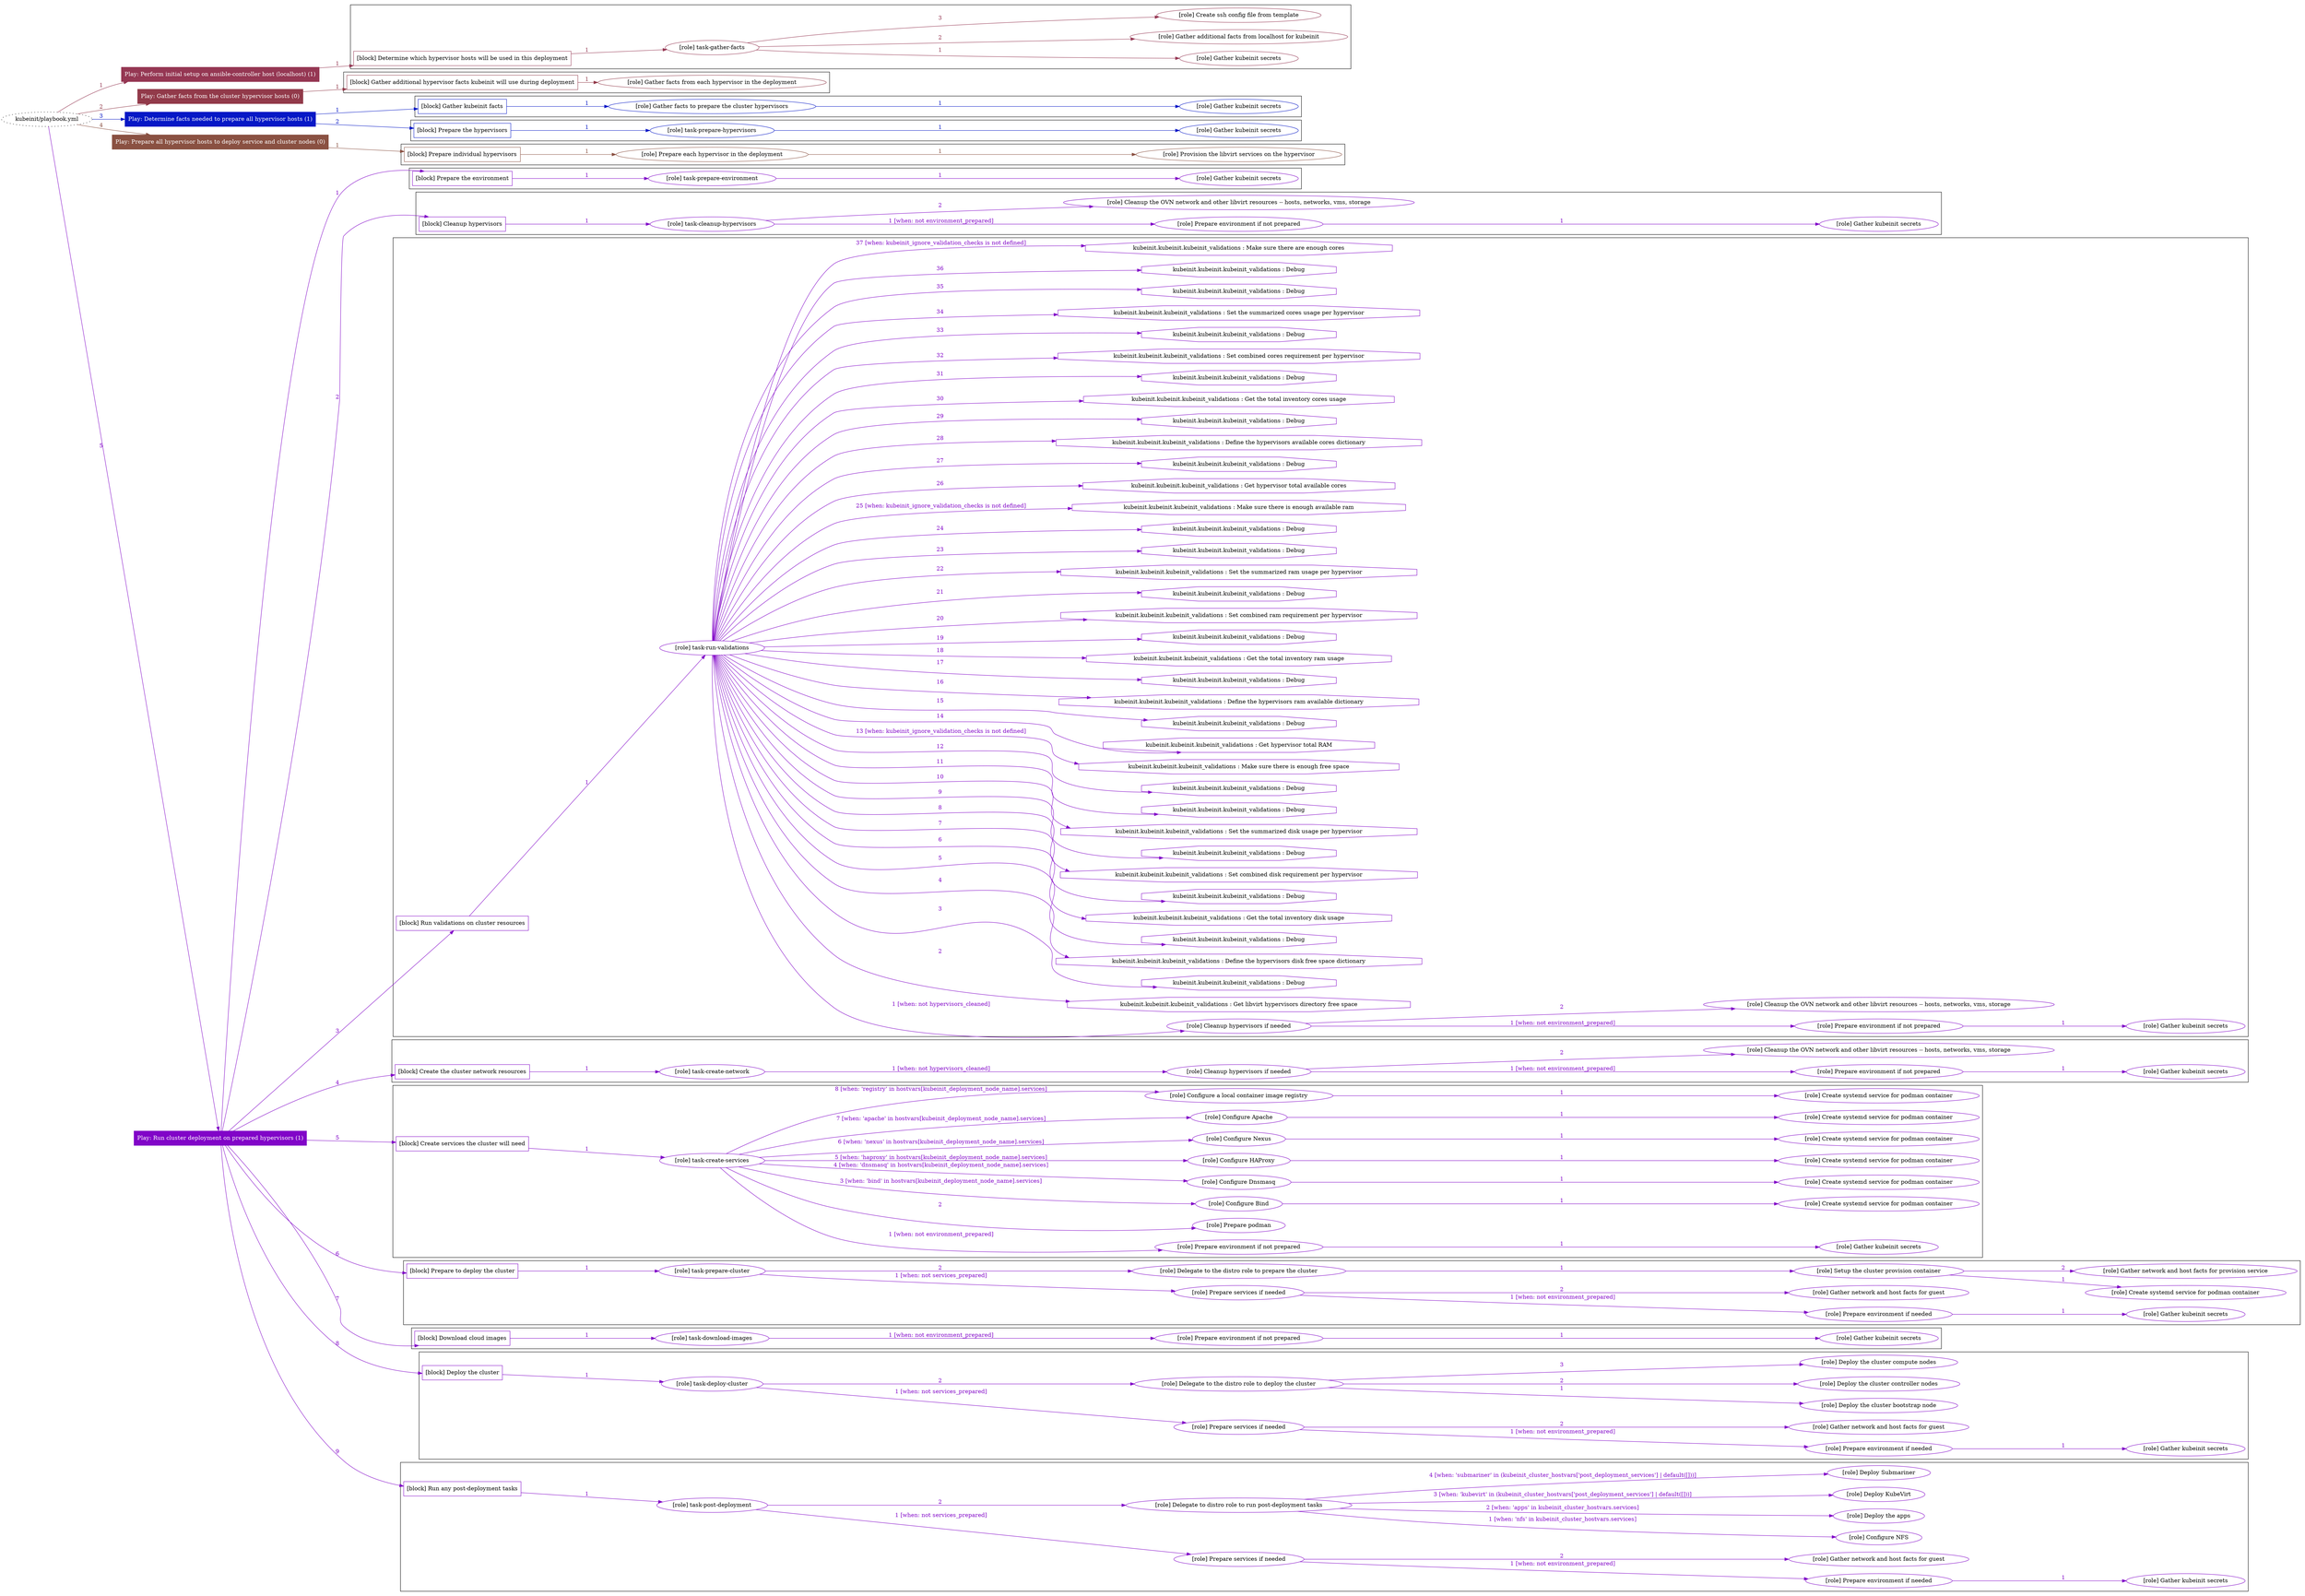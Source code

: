 digraph {
	graph [concentrate=true ordering=in rankdir=LR ratio=fill]
	edge [esep=5 sep=10]
	"kubeinit/playbook.yml" [URL="/home/runner/work/kubeinit/kubeinit/kubeinit/playbook.yml" id=playbook_978a8f95 style=dotted]
	"kubeinit/playbook.yml" -> play_972c12c9 [label="1 " color="#953753" fontcolor="#953753" id=edge_d772ea0d labeltooltip="1 " tooltip="1 "]
	subgraph "Play: Perform initial setup on ansible-controller host (localhost) (1)" {
		play_972c12c9 [label="Play: Perform initial setup on ansible-controller host (localhost) (1)" URL="/home/runner/work/kubeinit/kubeinit/kubeinit/playbook.yml" color="#953753" fontcolor="#ffffff" id=play_972c12c9 shape=box style=filled tooltip=localhost]
		play_972c12c9 -> block_c7824f1f [label=1 color="#953753" fontcolor="#953753" id=edge_fdecc9c7 labeltooltip=1 tooltip=1]
		subgraph cluster_block_c7824f1f {
			block_c7824f1f [label="[block] Determine which hypervisor hosts will be used in this deployment" URL="/home/runner/work/kubeinit/kubeinit/kubeinit/playbook.yml" color="#953753" id=block_c7824f1f labeltooltip="Determine which hypervisor hosts will be used in this deployment" shape=box tooltip="Determine which hypervisor hosts will be used in this deployment"]
			block_c7824f1f -> role_1e4d3c15 [label="1 " color="#953753" fontcolor="#953753" id=edge_03b3c650 labeltooltip="1 " tooltip="1 "]
			subgraph "task-gather-facts" {
				role_1e4d3c15 [label="[role] task-gather-facts" URL="/home/runner/work/kubeinit/kubeinit/kubeinit/playbook.yml" color="#953753" id=role_1e4d3c15 tooltip="task-gather-facts"]
				role_1e4d3c15 -> role_c7a8157c [label="1 " color="#953753" fontcolor="#953753" id=edge_e1cf238a labeltooltip="1 " tooltip="1 "]
				subgraph "Gather kubeinit secrets" {
					role_c7a8157c [label="[role] Gather kubeinit secrets" URL="/home/runner/.ansible/collections/ansible_collections/kubeinit/kubeinit/roles/kubeinit_prepare/tasks/build_hypervisors_group.yml" color="#953753" id=role_c7a8157c tooltip="Gather kubeinit secrets"]
				}
				role_1e4d3c15 -> role_2592ac97 [label="2 " color="#953753" fontcolor="#953753" id=edge_59abb041 labeltooltip="2 " tooltip="2 "]
				subgraph "Gather additional facts from localhost for kubeinit" {
					role_2592ac97 [label="[role] Gather additional facts from localhost for kubeinit" URL="/home/runner/.ansible/collections/ansible_collections/kubeinit/kubeinit/roles/kubeinit_prepare/tasks/build_hypervisors_group.yml" color="#953753" id=role_2592ac97 tooltip="Gather additional facts from localhost for kubeinit"]
				}
				role_1e4d3c15 -> role_6b326f7b [label="3 " color="#953753" fontcolor="#953753" id=edge_b093695a labeltooltip="3 " tooltip="3 "]
				subgraph "Create ssh config file from template" {
					role_6b326f7b [label="[role] Create ssh config file from template" URL="/home/runner/.ansible/collections/ansible_collections/kubeinit/kubeinit/roles/kubeinit_prepare/tasks/build_hypervisors_group.yml" color="#953753" id=role_6b326f7b tooltip="Create ssh config file from template"]
				}
			}
		}
	}
	"kubeinit/playbook.yml" -> play_177741e5 [label="2 " color="#923a4a" fontcolor="#923a4a" id=edge_c11ef142 labeltooltip="2 " tooltip="2 "]
	subgraph "Play: Gather facts from the cluster hypervisor hosts (0)" {
		play_177741e5 [label="Play: Gather facts from the cluster hypervisor hosts (0)" URL="/home/runner/work/kubeinit/kubeinit/kubeinit/playbook.yml" color="#923a4a" fontcolor="#ffffff" id=play_177741e5 shape=box style=filled tooltip="Play: Gather facts from the cluster hypervisor hosts (0)"]
		play_177741e5 -> block_61c3cb2e [label=1 color="#923a4a" fontcolor="#923a4a" id=edge_805f8168 labeltooltip=1 tooltip=1]
		subgraph cluster_block_61c3cb2e {
			block_61c3cb2e [label="[block] Gather additional hypervisor facts kubeinit will use during deployment" URL="/home/runner/work/kubeinit/kubeinit/kubeinit/playbook.yml" color="#923a4a" id=block_61c3cb2e labeltooltip="Gather additional hypervisor facts kubeinit will use during deployment" shape=box tooltip="Gather additional hypervisor facts kubeinit will use during deployment"]
			block_61c3cb2e -> role_29bf08a2 [label="1 " color="#923a4a" fontcolor="#923a4a" id=edge_e9b3a989 labeltooltip="1 " tooltip="1 "]
			subgraph "Gather facts from each hypervisor in the deployment" {
				role_29bf08a2 [label="[role] Gather facts from each hypervisor in the deployment" URL="/home/runner/work/kubeinit/kubeinit/kubeinit/playbook.yml" color="#923a4a" id=role_29bf08a2 tooltip="Gather facts from each hypervisor in the deployment"]
			}
		}
	}
	"kubeinit/playbook.yml" -> play_15524cfe [label="3 " color="#0618c6" fontcolor="#0618c6" id=edge_d24a418d labeltooltip="3 " tooltip="3 "]
	subgraph "Play: Determine facts needed to prepare all hypervisor hosts (1)" {
		play_15524cfe [label="Play: Determine facts needed to prepare all hypervisor hosts (1)" URL="/home/runner/work/kubeinit/kubeinit/kubeinit/playbook.yml" color="#0618c6" fontcolor="#ffffff" id=play_15524cfe shape=box style=filled tooltip=localhost]
		play_15524cfe -> block_e971d1ff [label=1 color="#0618c6" fontcolor="#0618c6" id=edge_f7ce2a5b labeltooltip=1 tooltip=1]
		subgraph cluster_block_e971d1ff {
			block_e971d1ff [label="[block] Gather kubeinit facts" URL="/home/runner/work/kubeinit/kubeinit/kubeinit/playbook.yml" color="#0618c6" id=block_e971d1ff labeltooltip="Gather kubeinit facts" shape=box tooltip="Gather kubeinit facts"]
			block_e971d1ff -> role_92589956 [label="1 " color="#0618c6" fontcolor="#0618c6" id=edge_014f4eb4 labeltooltip="1 " tooltip="1 "]
			subgraph "Gather facts to prepare the cluster hypervisors" {
				role_92589956 [label="[role] Gather facts to prepare the cluster hypervisors" URL="/home/runner/work/kubeinit/kubeinit/kubeinit/playbook.yml" color="#0618c6" id=role_92589956 tooltip="Gather facts to prepare the cluster hypervisors"]
				role_92589956 -> role_257d31e9 [label="1 " color="#0618c6" fontcolor="#0618c6" id=edge_9263af9d labeltooltip="1 " tooltip="1 "]
				subgraph "Gather kubeinit secrets" {
					role_257d31e9 [label="[role] Gather kubeinit secrets" URL="/home/runner/.ansible/collections/ansible_collections/kubeinit/kubeinit/roles/kubeinit_prepare/tasks/gather_kubeinit_facts.yml" color="#0618c6" id=role_257d31e9 tooltip="Gather kubeinit secrets"]
				}
			}
		}
		play_15524cfe -> block_1dbc9029 [label=2 color="#0618c6" fontcolor="#0618c6" id=edge_c2e0d525 labeltooltip=2 tooltip=2]
		subgraph cluster_block_1dbc9029 {
			block_1dbc9029 [label="[block] Prepare the hypervisors" URL="/home/runner/work/kubeinit/kubeinit/kubeinit/playbook.yml" color="#0618c6" id=block_1dbc9029 labeltooltip="Prepare the hypervisors" shape=box tooltip="Prepare the hypervisors"]
			block_1dbc9029 -> role_4735ae1c [label="1 " color="#0618c6" fontcolor="#0618c6" id=edge_58e4d1cf labeltooltip="1 " tooltip="1 "]
			subgraph "task-prepare-hypervisors" {
				role_4735ae1c [label="[role] task-prepare-hypervisors" URL="/home/runner/work/kubeinit/kubeinit/kubeinit/playbook.yml" color="#0618c6" id=role_4735ae1c tooltip="task-prepare-hypervisors"]
				role_4735ae1c -> role_784c8d63 [label="1 " color="#0618c6" fontcolor="#0618c6" id=edge_42aa401f labeltooltip="1 " tooltip="1 "]
				subgraph "Gather kubeinit secrets" {
					role_784c8d63 [label="[role] Gather kubeinit secrets" URL="/home/runner/.ansible/collections/ansible_collections/kubeinit/kubeinit/roles/kubeinit_prepare/tasks/gather_kubeinit_facts.yml" color="#0618c6" id=role_784c8d63 tooltip="Gather kubeinit secrets"]
				}
			}
		}
	}
	"kubeinit/playbook.yml" -> play_c0951a6c [label="4 " color="#8a5142" fontcolor="#8a5142" id=edge_def0baa0 labeltooltip="4 " tooltip="4 "]
	subgraph "Play: Prepare all hypervisor hosts to deploy service and cluster nodes (0)" {
		play_c0951a6c [label="Play: Prepare all hypervisor hosts to deploy service and cluster nodes (0)" URL="/home/runner/work/kubeinit/kubeinit/kubeinit/playbook.yml" color="#8a5142" fontcolor="#ffffff" id=play_c0951a6c shape=box style=filled tooltip="Play: Prepare all hypervisor hosts to deploy service and cluster nodes (0)"]
		play_c0951a6c -> block_fc7de01f [label=1 color="#8a5142" fontcolor="#8a5142" id=edge_c908f070 labeltooltip=1 tooltip=1]
		subgraph cluster_block_fc7de01f {
			block_fc7de01f [label="[block] Prepare individual hypervisors" URL="/home/runner/work/kubeinit/kubeinit/kubeinit/playbook.yml" color="#8a5142" id=block_fc7de01f labeltooltip="Prepare individual hypervisors" shape=box tooltip="Prepare individual hypervisors"]
			block_fc7de01f -> role_d50678cb [label="1 " color="#8a5142" fontcolor="#8a5142" id=edge_dacdd4a5 labeltooltip="1 " tooltip="1 "]
			subgraph "Prepare each hypervisor in the deployment" {
				role_d50678cb [label="[role] Prepare each hypervisor in the deployment" URL="/home/runner/work/kubeinit/kubeinit/kubeinit/playbook.yml" color="#8a5142" id=role_d50678cb tooltip="Prepare each hypervisor in the deployment"]
				role_d50678cb -> role_6ba95217 [label="1 " color="#8a5142" fontcolor="#8a5142" id=edge_8c148b65 labeltooltip="1 " tooltip="1 "]
				subgraph "Provision the libvirt services on the hypervisor" {
					role_6ba95217 [label="[role] Provision the libvirt services on the hypervisor" URL="/home/runner/.ansible/collections/ansible_collections/kubeinit/kubeinit/roles/kubeinit_prepare/tasks/prepare_hypervisor.yml" color="#8a5142" id=role_6ba95217 tooltip="Provision the libvirt services on the hypervisor"]
				}
			}
		}
	}
	"kubeinit/playbook.yml" -> play_b76244b4 [label="5 " color="#8104c8" fontcolor="#8104c8" id=edge_66d829fd labeltooltip="5 " tooltip="5 "]
	subgraph "Play: Run cluster deployment on prepared hypervisors (1)" {
		play_b76244b4 [label="Play: Run cluster deployment on prepared hypervisors (1)" URL="/home/runner/work/kubeinit/kubeinit/kubeinit/playbook.yml" color="#8104c8" fontcolor="#ffffff" id=play_b76244b4 shape=box style=filled tooltip=localhost]
		play_b76244b4 -> block_73505e22 [label=1 color="#8104c8" fontcolor="#8104c8" id=edge_4bd0094c labeltooltip=1 tooltip=1]
		subgraph cluster_block_73505e22 {
			block_73505e22 [label="[block] Prepare the environment" URL="/home/runner/work/kubeinit/kubeinit/kubeinit/playbook.yml" color="#8104c8" id=block_73505e22 labeltooltip="Prepare the environment" shape=box tooltip="Prepare the environment"]
			block_73505e22 -> role_78da809a [label="1 " color="#8104c8" fontcolor="#8104c8" id=edge_175809fb labeltooltip="1 " tooltip="1 "]
			subgraph "task-prepare-environment" {
				role_78da809a [label="[role] task-prepare-environment" URL="/home/runner/work/kubeinit/kubeinit/kubeinit/playbook.yml" color="#8104c8" id=role_78da809a tooltip="task-prepare-environment"]
				role_78da809a -> role_030a6778 [label="1 " color="#8104c8" fontcolor="#8104c8" id=edge_566e3543 labeltooltip="1 " tooltip="1 "]
				subgraph "Gather kubeinit secrets" {
					role_030a6778 [label="[role] Gather kubeinit secrets" URL="/home/runner/.ansible/collections/ansible_collections/kubeinit/kubeinit/roles/kubeinit_prepare/tasks/gather_kubeinit_facts.yml" color="#8104c8" id=role_030a6778 tooltip="Gather kubeinit secrets"]
				}
			}
		}
		play_b76244b4 -> block_7a9275cf [label=2 color="#8104c8" fontcolor="#8104c8" id=edge_7c3ae405 labeltooltip=2 tooltip=2]
		subgraph cluster_block_7a9275cf {
			block_7a9275cf [label="[block] Cleanup hypervisors" URL="/home/runner/work/kubeinit/kubeinit/kubeinit/playbook.yml" color="#8104c8" id=block_7a9275cf labeltooltip="Cleanup hypervisors" shape=box tooltip="Cleanup hypervisors"]
			block_7a9275cf -> role_4178789f [label="1 " color="#8104c8" fontcolor="#8104c8" id=edge_61d0160b labeltooltip="1 " tooltip="1 "]
			subgraph "task-cleanup-hypervisors" {
				role_4178789f [label="[role] task-cleanup-hypervisors" URL="/home/runner/work/kubeinit/kubeinit/kubeinit/playbook.yml" color="#8104c8" id=role_4178789f tooltip="task-cleanup-hypervisors"]
				role_4178789f -> role_be413bbf [label="1 [when: not environment_prepared]" color="#8104c8" fontcolor="#8104c8" id=edge_db0cafbb labeltooltip="1 [when: not environment_prepared]" tooltip="1 [when: not environment_prepared]"]
				subgraph "Prepare environment if not prepared" {
					role_be413bbf [label="[role] Prepare environment if not prepared" URL="/home/runner/.ansible/collections/ansible_collections/kubeinit/kubeinit/roles/kubeinit_prepare/tasks/cleanup_hypervisors.yml" color="#8104c8" id=role_be413bbf tooltip="Prepare environment if not prepared"]
					role_be413bbf -> role_90929d41 [label="1 " color="#8104c8" fontcolor="#8104c8" id=edge_f345a34e labeltooltip="1 " tooltip="1 "]
					subgraph "Gather kubeinit secrets" {
						role_90929d41 [label="[role] Gather kubeinit secrets" URL="/home/runner/.ansible/collections/ansible_collections/kubeinit/kubeinit/roles/kubeinit_prepare/tasks/gather_kubeinit_facts.yml" color="#8104c8" id=role_90929d41 tooltip="Gather kubeinit secrets"]
					}
				}
				role_4178789f -> role_d096d553 [label="2 " color="#8104c8" fontcolor="#8104c8" id=edge_cf286836 labeltooltip="2 " tooltip="2 "]
				subgraph "Cleanup the OVN network and other libvirt resources -- hosts, networks, vms, storage" {
					role_d096d553 [label="[role] Cleanup the OVN network and other libvirt resources -- hosts, networks, vms, storage" URL="/home/runner/.ansible/collections/ansible_collections/kubeinit/kubeinit/roles/kubeinit_prepare/tasks/cleanup_hypervisors.yml" color="#8104c8" id=role_d096d553 tooltip="Cleanup the OVN network and other libvirt resources -- hosts, networks, vms, storage"]
				}
			}
		}
		play_b76244b4 -> block_76f5498a [label=3 color="#8104c8" fontcolor="#8104c8" id=edge_b9987d86 labeltooltip=3 tooltip=3]
		subgraph cluster_block_76f5498a {
			block_76f5498a [label="[block] Run validations on cluster resources" URL="/home/runner/work/kubeinit/kubeinit/kubeinit/playbook.yml" color="#8104c8" id=block_76f5498a labeltooltip="Run validations on cluster resources" shape=box tooltip="Run validations on cluster resources"]
			block_76f5498a -> role_ae4935f5 [label="1 " color="#8104c8" fontcolor="#8104c8" id=edge_3e820e89 labeltooltip="1 " tooltip="1 "]
			subgraph "task-run-validations" {
				role_ae4935f5 [label="[role] task-run-validations" URL="/home/runner/work/kubeinit/kubeinit/kubeinit/playbook.yml" color="#8104c8" id=role_ae4935f5 tooltip="task-run-validations"]
				role_ae4935f5 -> role_9a4dd03b [label="1 [when: not hypervisors_cleaned]" color="#8104c8" fontcolor="#8104c8" id=edge_508e47ea labeltooltip="1 [when: not hypervisors_cleaned]" tooltip="1 [when: not hypervisors_cleaned]"]
				subgraph "Cleanup hypervisors if needed" {
					role_9a4dd03b [label="[role] Cleanup hypervisors if needed" URL="/home/runner/.ansible/collections/ansible_collections/kubeinit/kubeinit/roles/kubeinit_validations/tasks/main.yml" color="#8104c8" id=role_9a4dd03b tooltip="Cleanup hypervisors if needed"]
					role_9a4dd03b -> role_4af4482b [label="1 [when: not environment_prepared]" color="#8104c8" fontcolor="#8104c8" id=edge_8b4b5df1 labeltooltip="1 [when: not environment_prepared]" tooltip="1 [when: not environment_prepared]"]
					subgraph "Prepare environment if not prepared" {
						role_4af4482b [label="[role] Prepare environment if not prepared" URL="/home/runner/.ansible/collections/ansible_collections/kubeinit/kubeinit/roles/kubeinit_prepare/tasks/cleanup_hypervisors.yml" color="#8104c8" id=role_4af4482b tooltip="Prepare environment if not prepared"]
						role_4af4482b -> role_cd35afcf [label="1 " color="#8104c8" fontcolor="#8104c8" id=edge_c957dd70 labeltooltip="1 " tooltip="1 "]
						subgraph "Gather kubeinit secrets" {
							role_cd35afcf [label="[role] Gather kubeinit secrets" URL="/home/runner/.ansible/collections/ansible_collections/kubeinit/kubeinit/roles/kubeinit_prepare/tasks/gather_kubeinit_facts.yml" color="#8104c8" id=role_cd35afcf tooltip="Gather kubeinit secrets"]
						}
					}
					role_9a4dd03b -> role_c9a106fe [label="2 " color="#8104c8" fontcolor="#8104c8" id=edge_68b3c044 labeltooltip="2 " tooltip="2 "]
					subgraph "Cleanup the OVN network and other libvirt resources -- hosts, networks, vms, storage" {
						role_c9a106fe [label="[role] Cleanup the OVN network and other libvirt resources -- hosts, networks, vms, storage" URL="/home/runner/.ansible/collections/ansible_collections/kubeinit/kubeinit/roles/kubeinit_prepare/tasks/cleanup_hypervisors.yml" color="#8104c8" id=role_c9a106fe tooltip="Cleanup the OVN network and other libvirt resources -- hosts, networks, vms, storage"]
					}
				}
				task_03a74b5d [label="kubeinit.kubeinit.kubeinit_validations : Get libvirt hypervisors directory free space" URL="/home/runner/.ansible/collections/ansible_collections/kubeinit/kubeinit/roles/kubeinit_validations/tasks/10_libvirt_free_space.yml" color="#8104c8" id=task_03a74b5d shape=octagon tooltip="kubeinit.kubeinit.kubeinit_validations : Get libvirt hypervisors directory free space"]
				role_ae4935f5 -> task_03a74b5d [label="2 " color="#8104c8" fontcolor="#8104c8" id=edge_0939098b labeltooltip="2 " tooltip="2 "]
				task_0cc86b8d [label="kubeinit.kubeinit.kubeinit_validations : Debug" URL="/home/runner/.ansible/collections/ansible_collections/kubeinit/kubeinit/roles/kubeinit_validations/tasks/10_libvirt_free_space.yml" color="#8104c8" id=task_0cc86b8d shape=octagon tooltip="kubeinit.kubeinit.kubeinit_validations : Debug"]
				role_ae4935f5 -> task_0cc86b8d [label="3 " color="#8104c8" fontcolor="#8104c8" id=edge_a5ed9f20 labeltooltip="3 " tooltip="3 "]
				task_35f3652a [label="kubeinit.kubeinit.kubeinit_validations : Define the hypervisors disk free space dictionary" URL="/home/runner/.ansible/collections/ansible_collections/kubeinit/kubeinit/roles/kubeinit_validations/tasks/10_libvirt_free_space.yml" color="#8104c8" id=task_35f3652a shape=octagon tooltip="kubeinit.kubeinit.kubeinit_validations : Define the hypervisors disk free space dictionary"]
				role_ae4935f5 -> task_35f3652a [label="4 " color="#8104c8" fontcolor="#8104c8" id=edge_6e21bf56 labeltooltip="4 " tooltip="4 "]
				task_d147b698 [label="kubeinit.kubeinit.kubeinit_validations : Debug" URL="/home/runner/.ansible/collections/ansible_collections/kubeinit/kubeinit/roles/kubeinit_validations/tasks/10_libvirt_free_space.yml" color="#8104c8" id=task_d147b698 shape=octagon tooltip="kubeinit.kubeinit.kubeinit_validations : Debug"]
				role_ae4935f5 -> task_d147b698 [label="5 " color="#8104c8" fontcolor="#8104c8" id=edge_009d38a6 labeltooltip="5 " tooltip="5 "]
				task_0fc55f4f [label="kubeinit.kubeinit.kubeinit_validations : Get the total inventory disk usage" URL="/home/runner/.ansible/collections/ansible_collections/kubeinit/kubeinit/roles/kubeinit_validations/tasks/10_libvirt_free_space.yml" color="#8104c8" id=task_0fc55f4f shape=octagon tooltip="kubeinit.kubeinit.kubeinit_validations : Get the total inventory disk usage"]
				role_ae4935f5 -> task_0fc55f4f [label="6 " color="#8104c8" fontcolor="#8104c8" id=edge_2ab4b276 labeltooltip="6 " tooltip="6 "]
				task_7465df24 [label="kubeinit.kubeinit.kubeinit_validations : Debug" URL="/home/runner/.ansible/collections/ansible_collections/kubeinit/kubeinit/roles/kubeinit_validations/tasks/10_libvirt_free_space.yml" color="#8104c8" id=task_7465df24 shape=octagon tooltip="kubeinit.kubeinit.kubeinit_validations : Debug"]
				role_ae4935f5 -> task_7465df24 [label="7 " color="#8104c8" fontcolor="#8104c8" id=edge_8a9a1a4b labeltooltip="7 " tooltip="7 "]
				task_a1d13f43 [label="kubeinit.kubeinit.kubeinit_validations : Set combined disk requirement per hypervisor" URL="/home/runner/.ansible/collections/ansible_collections/kubeinit/kubeinit/roles/kubeinit_validations/tasks/10_libvirt_free_space.yml" color="#8104c8" id=task_a1d13f43 shape=octagon tooltip="kubeinit.kubeinit.kubeinit_validations : Set combined disk requirement per hypervisor"]
				role_ae4935f5 -> task_a1d13f43 [label="8 " color="#8104c8" fontcolor="#8104c8" id=edge_865ad9f6 labeltooltip="8 " tooltip="8 "]
				task_ba9c6711 [label="kubeinit.kubeinit.kubeinit_validations : Debug" URL="/home/runner/.ansible/collections/ansible_collections/kubeinit/kubeinit/roles/kubeinit_validations/tasks/10_libvirt_free_space.yml" color="#8104c8" id=task_ba9c6711 shape=octagon tooltip="kubeinit.kubeinit.kubeinit_validations : Debug"]
				role_ae4935f5 -> task_ba9c6711 [label="9 " color="#8104c8" fontcolor="#8104c8" id=edge_9fcd3196 labeltooltip="9 " tooltip="9 "]
				task_b58550a7 [label="kubeinit.kubeinit.kubeinit_validations : Set the summarized disk usage per hypervisor" URL="/home/runner/.ansible/collections/ansible_collections/kubeinit/kubeinit/roles/kubeinit_validations/tasks/10_libvirt_free_space.yml" color="#8104c8" id=task_b58550a7 shape=octagon tooltip="kubeinit.kubeinit.kubeinit_validations : Set the summarized disk usage per hypervisor"]
				role_ae4935f5 -> task_b58550a7 [label="10 " color="#8104c8" fontcolor="#8104c8" id=edge_af1f2fd7 labeltooltip="10 " tooltip="10 "]
				task_0c50ffa0 [label="kubeinit.kubeinit.kubeinit_validations : Debug" URL="/home/runner/.ansible/collections/ansible_collections/kubeinit/kubeinit/roles/kubeinit_validations/tasks/10_libvirt_free_space.yml" color="#8104c8" id=task_0c50ffa0 shape=octagon tooltip="kubeinit.kubeinit.kubeinit_validations : Debug"]
				role_ae4935f5 -> task_0c50ffa0 [label="11 " color="#8104c8" fontcolor="#8104c8" id=edge_ca76cb2e labeltooltip="11 " tooltip="11 "]
				task_63ec0165 [label="kubeinit.kubeinit.kubeinit_validations : Debug" URL="/home/runner/.ansible/collections/ansible_collections/kubeinit/kubeinit/roles/kubeinit_validations/tasks/10_libvirt_free_space.yml" color="#8104c8" id=task_63ec0165 shape=octagon tooltip="kubeinit.kubeinit.kubeinit_validations : Debug"]
				role_ae4935f5 -> task_63ec0165 [label="12 " color="#8104c8" fontcolor="#8104c8" id=edge_649cf63a labeltooltip="12 " tooltip="12 "]
				task_59e8c34c [label="kubeinit.kubeinit.kubeinit_validations : Make sure there is enough free space" URL="/home/runner/.ansible/collections/ansible_collections/kubeinit/kubeinit/roles/kubeinit_validations/tasks/10_libvirt_free_space.yml" color="#8104c8" id=task_59e8c34c shape=octagon tooltip="kubeinit.kubeinit.kubeinit_validations : Make sure there is enough free space"]
				role_ae4935f5 -> task_59e8c34c [label="13 [when: kubeinit_ignore_validation_checks is not defined]" color="#8104c8" fontcolor="#8104c8" id=edge_7efc13ca labeltooltip="13 [when: kubeinit_ignore_validation_checks is not defined]" tooltip="13 [when: kubeinit_ignore_validation_checks is not defined]"]
				task_2ff1621b [label="kubeinit.kubeinit.kubeinit_validations : Get hypervisor total RAM" URL="/home/runner/.ansible/collections/ansible_collections/kubeinit/kubeinit/roles/kubeinit_validations/tasks/20_libvirt_available_ram.yml" color="#8104c8" id=task_2ff1621b shape=octagon tooltip="kubeinit.kubeinit.kubeinit_validations : Get hypervisor total RAM"]
				role_ae4935f5 -> task_2ff1621b [label="14 " color="#8104c8" fontcolor="#8104c8" id=edge_cf52c292 labeltooltip="14 " tooltip="14 "]
				task_58264a1b [label="kubeinit.kubeinit.kubeinit_validations : Debug" URL="/home/runner/.ansible/collections/ansible_collections/kubeinit/kubeinit/roles/kubeinit_validations/tasks/20_libvirt_available_ram.yml" color="#8104c8" id=task_58264a1b shape=octagon tooltip="kubeinit.kubeinit.kubeinit_validations : Debug"]
				role_ae4935f5 -> task_58264a1b [label="15 " color="#8104c8" fontcolor="#8104c8" id=edge_bd1c57cb labeltooltip="15 " tooltip="15 "]
				task_c8fe92ee [label="kubeinit.kubeinit.kubeinit_validations : Define the hypervisors ram available dictionary" URL="/home/runner/.ansible/collections/ansible_collections/kubeinit/kubeinit/roles/kubeinit_validations/tasks/20_libvirt_available_ram.yml" color="#8104c8" id=task_c8fe92ee shape=octagon tooltip="kubeinit.kubeinit.kubeinit_validations : Define the hypervisors ram available dictionary"]
				role_ae4935f5 -> task_c8fe92ee [label="16 " color="#8104c8" fontcolor="#8104c8" id=edge_d369cecc labeltooltip="16 " tooltip="16 "]
				task_438db89f [label="kubeinit.kubeinit.kubeinit_validations : Debug" URL="/home/runner/.ansible/collections/ansible_collections/kubeinit/kubeinit/roles/kubeinit_validations/tasks/20_libvirt_available_ram.yml" color="#8104c8" id=task_438db89f shape=octagon tooltip="kubeinit.kubeinit.kubeinit_validations : Debug"]
				role_ae4935f5 -> task_438db89f [label="17 " color="#8104c8" fontcolor="#8104c8" id=edge_ced3c641 labeltooltip="17 " tooltip="17 "]
				task_281f80b5 [label="kubeinit.kubeinit.kubeinit_validations : Get the total inventory ram usage" URL="/home/runner/.ansible/collections/ansible_collections/kubeinit/kubeinit/roles/kubeinit_validations/tasks/20_libvirt_available_ram.yml" color="#8104c8" id=task_281f80b5 shape=octagon tooltip="kubeinit.kubeinit.kubeinit_validations : Get the total inventory ram usage"]
				role_ae4935f5 -> task_281f80b5 [label="18 " color="#8104c8" fontcolor="#8104c8" id=edge_be67fb15 labeltooltip="18 " tooltip="18 "]
				task_c9225ff1 [label="kubeinit.kubeinit.kubeinit_validations : Debug" URL="/home/runner/.ansible/collections/ansible_collections/kubeinit/kubeinit/roles/kubeinit_validations/tasks/20_libvirt_available_ram.yml" color="#8104c8" id=task_c9225ff1 shape=octagon tooltip="kubeinit.kubeinit.kubeinit_validations : Debug"]
				role_ae4935f5 -> task_c9225ff1 [label="19 " color="#8104c8" fontcolor="#8104c8" id=edge_8b8bc222 labeltooltip="19 " tooltip="19 "]
				task_a0484147 [label="kubeinit.kubeinit.kubeinit_validations : Set combined ram requirement per hypervisor" URL="/home/runner/.ansible/collections/ansible_collections/kubeinit/kubeinit/roles/kubeinit_validations/tasks/20_libvirt_available_ram.yml" color="#8104c8" id=task_a0484147 shape=octagon tooltip="kubeinit.kubeinit.kubeinit_validations : Set combined ram requirement per hypervisor"]
				role_ae4935f5 -> task_a0484147 [label="20 " color="#8104c8" fontcolor="#8104c8" id=edge_3c72be9e labeltooltip="20 " tooltip="20 "]
				task_a689ac3a [label="kubeinit.kubeinit.kubeinit_validations : Debug" URL="/home/runner/.ansible/collections/ansible_collections/kubeinit/kubeinit/roles/kubeinit_validations/tasks/20_libvirt_available_ram.yml" color="#8104c8" id=task_a689ac3a shape=octagon tooltip="kubeinit.kubeinit.kubeinit_validations : Debug"]
				role_ae4935f5 -> task_a689ac3a [label="21 " color="#8104c8" fontcolor="#8104c8" id=edge_a6d08d67 labeltooltip="21 " tooltip="21 "]
				task_a8804cda [label="kubeinit.kubeinit.kubeinit_validations : Set the summarized ram usage per hypervisor" URL="/home/runner/.ansible/collections/ansible_collections/kubeinit/kubeinit/roles/kubeinit_validations/tasks/20_libvirt_available_ram.yml" color="#8104c8" id=task_a8804cda shape=octagon tooltip="kubeinit.kubeinit.kubeinit_validations : Set the summarized ram usage per hypervisor"]
				role_ae4935f5 -> task_a8804cda [label="22 " color="#8104c8" fontcolor="#8104c8" id=edge_25a9d50c labeltooltip="22 " tooltip="22 "]
				task_75bbc901 [label="kubeinit.kubeinit.kubeinit_validations : Debug" URL="/home/runner/.ansible/collections/ansible_collections/kubeinit/kubeinit/roles/kubeinit_validations/tasks/20_libvirt_available_ram.yml" color="#8104c8" id=task_75bbc901 shape=octagon tooltip="kubeinit.kubeinit.kubeinit_validations : Debug"]
				role_ae4935f5 -> task_75bbc901 [label="23 " color="#8104c8" fontcolor="#8104c8" id=edge_4301c5de labeltooltip="23 " tooltip="23 "]
				task_fc3eea3e [label="kubeinit.kubeinit.kubeinit_validations : Debug" URL="/home/runner/.ansible/collections/ansible_collections/kubeinit/kubeinit/roles/kubeinit_validations/tasks/20_libvirt_available_ram.yml" color="#8104c8" id=task_fc3eea3e shape=octagon tooltip="kubeinit.kubeinit.kubeinit_validations : Debug"]
				role_ae4935f5 -> task_fc3eea3e [label="24 " color="#8104c8" fontcolor="#8104c8" id=edge_90d87c3a labeltooltip="24 " tooltip="24 "]
				task_89d14983 [label="kubeinit.kubeinit.kubeinit_validations : Make sure there is enough available ram" URL="/home/runner/.ansible/collections/ansible_collections/kubeinit/kubeinit/roles/kubeinit_validations/tasks/20_libvirt_available_ram.yml" color="#8104c8" id=task_89d14983 shape=octagon tooltip="kubeinit.kubeinit.kubeinit_validations : Make sure there is enough available ram"]
				role_ae4935f5 -> task_89d14983 [label="25 [when: kubeinit_ignore_validation_checks is not defined]" color="#8104c8" fontcolor="#8104c8" id=edge_128d63e3 labeltooltip="25 [when: kubeinit_ignore_validation_checks is not defined]" tooltip="25 [when: kubeinit_ignore_validation_checks is not defined]"]
				task_c8aefb4d [label="kubeinit.kubeinit.kubeinit_validations : Get hypervisor total available cores" URL="/home/runner/.ansible/collections/ansible_collections/kubeinit/kubeinit/roles/kubeinit_validations/tasks/30_libvirt_check_cpu_cores.yml" color="#8104c8" id=task_c8aefb4d shape=octagon tooltip="kubeinit.kubeinit.kubeinit_validations : Get hypervisor total available cores"]
				role_ae4935f5 -> task_c8aefb4d [label="26 " color="#8104c8" fontcolor="#8104c8" id=edge_ee4e1da9 labeltooltip="26 " tooltip="26 "]
				task_9c0dcafa [label="kubeinit.kubeinit.kubeinit_validations : Debug" URL="/home/runner/.ansible/collections/ansible_collections/kubeinit/kubeinit/roles/kubeinit_validations/tasks/30_libvirt_check_cpu_cores.yml" color="#8104c8" id=task_9c0dcafa shape=octagon tooltip="kubeinit.kubeinit.kubeinit_validations : Debug"]
				role_ae4935f5 -> task_9c0dcafa [label="27 " color="#8104c8" fontcolor="#8104c8" id=edge_b5e6536f labeltooltip="27 " tooltip="27 "]
				task_ee40baae [label="kubeinit.kubeinit.kubeinit_validations : Define the hypervisors available cores dictionary" URL="/home/runner/.ansible/collections/ansible_collections/kubeinit/kubeinit/roles/kubeinit_validations/tasks/30_libvirt_check_cpu_cores.yml" color="#8104c8" id=task_ee40baae shape=octagon tooltip="kubeinit.kubeinit.kubeinit_validations : Define the hypervisors available cores dictionary"]
				role_ae4935f5 -> task_ee40baae [label="28 " color="#8104c8" fontcolor="#8104c8" id=edge_598f2c9e labeltooltip="28 " tooltip="28 "]
				task_5897f65e [label="kubeinit.kubeinit.kubeinit_validations : Debug" URL="/home/runner/.ansible/collections/ansible_collections/kubeinit/kubeinit/roles/kubeinit_validations/tasks/30_libvirt_check_cpu_cores.yml" color="#8104c8" id=task_5897f65e shape=octagon tooltip="kubeinit.kubeinit.kubeinit_validations : Debug"]
				role_ae4935f5 -> task_5897f65e [label="29 " color="#8104c8" fontcolor="#8104c8" id=edge_377d4272 labeltooltip="29 " tooltip="29 "]
				task_bd615e40 [label="kubeinit.kubeinit.kubeinit_validations : Get the total inventory cores usage" URL="/home/runner/.ansible/collections/ansible_collections/kubeinit/kubeinit/roles/kubeinit_validations/tasks/30_libvirt_check_cpu_cores.yml" color="#8104c8" id=task_bd615e40 shape=octagon tooltip="kubeinit.kubeinit.kubeinit_validations : Get the total inventory cores usage"]
				role_ae4935f5 -> task_bd615e40 [label="30 " color="#8104c8" fontcolor="#8104c8" id=edge_5404db96 labeltooltip="30 " tooltip="30 "]
				task_5c2455dc [label="kubeinit.kubeinit.kubeinit_validations : Debug" URL="/home/runner/.ansible/collections/ansible_collections/kubeinit/kubeinit/roles/kubeinit_validations/tasks/30_libvirt_check_cpu_cores.yml" color="#8104c8" id=task_5c2455dc shape=octagon tooltip="kubeinit.kubeinit.kubeinit_validations : Debug"]
				role_ae4935f5 -> task_5c2455dc [label="31 " color="#8104c8" fontcolor="#8104c8" id=edge_dcafbcf8 labeltooltip="31 " tooltip="31 "]
				task_4cc1601e [label="kubeinit.kubeinit.kubeinit_validations : Set combined cores requirement per hypervisor" URL="/home/runner/.ansible/collections/ansible_collections/kubeinit/kubeinit/roles/kubeinit_validations/tasks/30_libvirt_check_cpu_cores.yml" color="#8104c8" id=task_4cc1601e shape=octagon tooltip="kubeinit.kubeinit.kubeinit_validations : Set combined cores requirement per hypervisor"]
				role_ae4935f5 -> task_4cc1601e [label="32 " color="#8104c8" fontcolor="#8104c8" id=edge_c9ae4393 labeltooltip="32 " tooltip="32 "]
				task_47e8a916 [label="kubeinit.kubeinit.kubeinit_validations : Debug" URL="/home/runner/.ansible/collections/ansible_collections/kubeinit/kubeinit/roles/kubeinit_validations/tasks/30_libvirt_check_cpu_cores.yml" color="#8104c8" id=task_47e8a916 shape=octagon tooltip="kubeinit.kubeinit.kubeinit_validations : Debug"]
				role_ae4935f5 -> task_47e8a916 [label="33 " color="#8104c8" fontcolor="#8104c8" id=edge_2124aa43 labeltooltip="33 " tooltip="33 "]
				task_68a95f7d [label="kubeinit.kubeinit.kubeinit_validations : Set the summarized cores usage per hypervisor" URL="/home/runner/.ansible/collections/ansible_collections/kubeinit/kubeinit/roles/kubeinit_validations/tasks/30_libvirt_check_cpu_cores.yml" color="#8104c8" id=task_68a95f7d shape=octagon tooltip="kubeinit.kubeinit.kubeinit_validations : Set the summarized cores usage per hypervisor"]
				role_ae4935f5 -> task_68a95f7d [label="34 " color="#8104c8" fontcolor="#8104c8" id=edge_628765ea labeltooltip="34 " tooltip="34 "]
				task_dbfcd54a [label="kubeinit.kubeinit.kubeinit_validations : Debug" URL="/home/runner/.ansible/collections/ansible_collections/kubeinit/kubeinit/roles/kubeinit_validations/tasks/30_libvirt_check_cpu_cores.yml" color="#8104c8" id=task_dbfcd54a shape=octagon tooltip="kubeinit.kubeinit.kubeinit_validations : Debug"]
				role_ae4935f5 -> task_dbfcd54a [label="35 " color="#8104c8" fontcolor="#8104c8" id=edge_ade36ee0 labeltooltip="35 " tooltip="35 "]
				task_53161050 [label="kubeinit.kubeinit.kubeinit_validations : Debug" URL="/home/runner/.ansible/collections/ansible_collections/kubeinit/kubeinit/roles/kubeinit_validations/tasks/30_libvirt_check_cpu_cores.yml" color="#8104c8" id=task_53161050 shape=octagon tooltip="kubeinit.kubeinit.kubeinit_validations : Debug"]
				role_ae4935f5 -> task_53161050 [label="36 " color="#8104c8" fontcolor="#8104c8" id=edge_1ce083c3 labeltooltip="36 " tooltip="36 "]
				task_29696603 [label="kubeinit.kubeinit.kubeinit_validations : Make sure there are enough cores" URL="/home/runner/.ansible/collections/ansible_collections/kubeinit/kubeinit/roles/kubeinit_validations/tasks/30_libvirt_check_cpu_cores.yml" color="#8104c8" id=task_29696603 shape=octagon tooltip="kubeinit.kubeinit.kubeinit_validations : Make sure there are enough cores"]
				role_ae4935f5 -> task_29696603 [label="37 [when: kubeinit_ignore_validation_checks is not defined]" color="#8104c8" fontcolor="#8104c8" id=edge_56332bf3 labeltooltip="37 [when: kubeinit_ignore_validation_checks is not defined]" tooltip="37 [when: kubeinit_ignore_validation_checks is not defined]"]
			}
		}
		play_b76244b4 -> block_5c352bee [label=4 color="#8104c8" fontcolor="#8104c8" id=edge_725ea5aa labeltooltip=4 tooltip=4]
		subgraph cluster_block_5c352bee {
			block_5c352bee [label="[block] Create the cluster network resources" URL="/home/runner/work/kubeinit/kubeinit/kubeinit/playbook.yml" color="#8104c8" id=block_5c352bee labeltooltip="Create the cluster network resources" shape=box tooltip="Create the cluster network resources"]
			block_5c352bee -> role_f9dc01a0 [label="1 " color="#8104c8" fontcolor="#8104c8" id=edge_fdbc8b66 labeltooltip="1 " tooltip="1 "]
			subgraph "task-create-network" {
				role_f9dc01a0 [label="[role] task-create-network" URL="/home/runner/work/kubeinit/kubeinit/kubeinit/playbook.yml" color="#8104c8" id=role_f9dc01a0 tooltip="task-create-network"]
				role_f9dc01a0 -> role_620a0c0d [label="1 [when: not hypervisors_cleaned]" color="#8104c8" fontcolor="#8104c8" id=edge_e346b68e labeltooltip="1 [when: not hypervisors_cleaned]" tooltip="1 [when: not hypervisors_cleaned]"]
				subgraph "Cleanup hypervisors if needed" {
					role_620a0c0d [label="[role] Cleanup hypervisors if needed" URL="/home/runner/.ansible/collections/ansible_collections/kubeinit/kubeinit/roles/kubeinit_libvirt/tasks/create_network.yml" color="#8104c8" id=role_620a0c0d tooltip="Cleanup hypervisors if needed"]
					role_620a0c0d -> role_98d644d8 [label="1 [when: not environment_prepared]" color="#8104c8" fontcolor="#8104c8" id=edge_a04c5de2 labeltooltip="1 [when: not environment_prepared]" tooltip="1 [when: not environment_prepared]"]
					subgraph "Prepare environment if not prepared" {
						role_98d644d8 [label="[role] Prepare environment if not prepared" URL="/home/runner/.ansible/collections/ansible_collections/kubeinit/kubeinit/roles/kubeinit_prepare/tasks/cleanup_hypervisors.yml" color="#8104c8" id=role_98d644d8 tooltip="Prepare environment if not prepared"]
						role_98d644d8 -> role_4c694363 [label="1 " color="#8104c8" fontcolor="#8104c8" id=edge_11da7c1c labeltooltip="1 " tooltip="1 "]
						subgraph "Gather kubeinit secrets" {
							role_4c694363 [label="[role] Gather kubeinit secrets" URL="/home/runner/.ansible/collections/ansible_collections/kubeinit/kubeinit/roles/kubeinit_prepare/tasks/gather_kubeinit_facts.yml" color="#8104c8" id=role_4c694363 tooltip="Gather kubeinit secrets"]
						}
					}
					role_620a0c0d -> role_1d7b6998 [label="2 " color="#8104c8" fontcolor="#8104c8" id=edge_f947e42d labeltooltip="2 " tooltip="2 "]
					subgraph "Cleanup the OVN network and other libvirt resources -- hosts, networks, vms, storage" {
						role_1d7b6998 [label="[role] Cleanup the OVN network and other libvirt resources -- hosts, networks, vms, storage" URL="/home/runner/.ansible/collections/ansible_collections/kubeinit/kubeinit/roles/kubeinit_prepare/tasks/cleanup_hypervisors.yml" color="#8104c8" id=role_1d7b6998 tooltip="Cleanup the OVN network and other libvirt resources -- hosts, networks, vms, storage"]
					}
				}
			}
		}
		play_b76244b4 -> block_ad1c1069 [label=5 color="#8104c8" fontcolor="#8104c8" id=edge_7c9dc475 labeltooltip=5 tooltip=5]
		subgraph cluster_block_ad1c1069 {
			block_ad1c1069 [label="[block] Create services the cluster will need" URL="/home/runner/work/kubeinit/kubeinit/kubeinit/playbook.yml" color="#8104c8" id=block_ad1c1069 labeltooltip="Create services the cluster will need" shape=box tooltip="Create services the cluster will need"]
			block_ad1c1069 -> role_deac19fc [label="1 " color="#8104c8" fontcolor="#8104c8" id=edge_0b1dfe69 labeltooltip="1 " tooltip="1 "]
			subgraph "task-create-services" {
				role_deac19fc [label="[role] task-create-services" URL="/home/runner/work/kubeinit/kubeinit/kubeinit/playbook.yml" color="#8104c8" id=role_deac19fc tooltip="task-create-services"]
				role_deac19fc -> role_9c0e5948 [label="1 [when: not environment_prepared]" color="#8104c8" fontcolor="#8104c8" id=edge_def7920b labeltooltip="1 [when: not environment_prepared]" tooltip="1 [when: not environment_prepared]"]
				subgraph "Prepare environment if not prepared" {
					role_9c0e5948 [label="[role] Prepare environment if not prepared" URL="/home/runner/.ansible/collections/ansible_collections/kubeinit/kubeinit/roles/kubeinit_services/tasks/main.yml" color="#8104c8" id=role_9c0e5948 tooltip="Prepare environment if not prepared"]
					role_9c0e5948 -> role_0aa33115 [label="1 " color="#8104c8" fontcolor="#8104c8" id=edge_0ec2d4f1 labeltooltip="1 " tooltip="1 "]
					subgraph "Gather kubeinit secrets" {
						role_0aa33115 [label="[role] Gather kubeinit secrets" URL="/home/runner/.ansible/collections/ansible_collections/kubeinit/kubeinit/roles/kubeinit_prepare/tasks/gather_kubeinit_facts.yml" color="#8104c8" id=role_0aa33115 tooltip="Gather kubeinit secrets"]
					}
				}
				role_deac19fc -> role_5ad1e382 [label="2 " color="#8104c8" fontcolor="#8104c8" id=edge_589c99f9 labeltooltip="2 " tooltip="2 "]
				subgraph "Prepare podman" {
					role_5ad1e382 [label="[role] Prepare podman" URL="/home/runner/.ansible/collections/ansible_collections/kubeinit/kubeinit/roles/kubeinit_services/tasks/00_create_service_pod.yml" color="#8104c8" id=role_5ad1e382 tooltip="Prepare podman"]
				}
				role_deac19fc -> role_490b1536 [label="3 [when: 'bind' in hostvars[kubeinit_deployment_node_name].services]" color="#8104c8" fontcolor="#8104c8" id=edge_e9287c2b labeltooltip="3 [when: 'bind' in hostvars[kubeinit_deployment_node_name].services]" tooltip="3 [when: 'bind' in hostvars[kubeinit_deployment_node_name].services]"]
				subgraph "Configure Bind" {
					role_490b1536 [label="[role] Configure Bind" URL="/home/runner/.ansible/collections/ansible_collections/kubeinit/kubeinit/roles/kubeinit_services/tasks/start_services_containers.yml" color="#8104c8" id=role_490b1536 tooltip="Configure Bind"]
					role_490b1536 -> role_b4dba751 [label="1 " color="#8104c8" fontcolor="#8104c8" id=edge_15f0910e labeltooltip="1 " tooltip="1 "]
					subgraph "Create systemd service for podman container" {
						role_b4dba751 [label="[role] Create systemd service for podman container" URL="/home/runner/.ansible/collections/ansible_collections/kubeinit/kubeinit/roles/kubeinit_bind/tasks/main.yml" color="#8104c8" id=role_b4dba751 tooltip="Create systemd service for podman container"]
					}
				}
				role_deac19fc -> role_16853c2c [label="4 [when: 'dnsmasq' in hostvars[kubeinit_deployment_node_name].services]" color="#8104c8" fontcolor="#8104c8" id=edge_12dcbb7c labeltooltip="4 [when: 'dnsmasq' in hostvars[kubeinit_deployment_node_name].services]" tooltip="4 [when: 'dnsmasq' in hostvars[kubeinit_deployment_node_name].services]"]
				subgraph "Configure Dnsmasq" {
					role_16853c2c [label="[role] Configure Dnsmasq" URL="/home/runner/.ansible/collections/ansible_collections/kubeinit/kubeinit/roles/kubeinit_services/tasks/start_services_containers.yml" color="#8104c8" id=role_16853c2c tooltip="Configure Dnsmasq"]
					role_16853c2c -> role_7808c7e6 [label="1 " color="#8104c8" fontcolor="#8104c8" id=edge_53eb0026 labeltooltip="1 " tooltip="1 "]
					subgraph "Create systemd service for podman container" {
						role_7808c7e6 [label="[role] Create systemd service for podman container" URL="/home/runner/.ansible/collections/ansible_collections/kubeinit/kubeinit/roles/kubeinit_dnsmasq/tasks/main.yml" color="#8104c8" id=role_7808c7e6 tooltip="Create systemd service for podman container"]
					}
				}
				role_deac19fc -> role_d46e5079 [label="5 [when: 'haproxy' in hostvars[kubeinit_deployment_node_name].services]" color="#8104c8" fontcolor="#8104c8" id=edge_55447031 labeltooltip="5 [when: 'haproxy' in hostvars[kubeinit_deployment_node_name].services]" tooltip="5 [when: 'haproxy' in hostvars[kubeinit_deployment_node_name].services]"]
				subgraph "Configure HAProxy" {
					role_d46e5079 [label="[role] Configure HAProxy" URL="/home/runner/.ansible/collections/ansible_collections/kubeinit/kubeinit/roles/kubeinit_services/tasks/start_services_containers.yml" color="#8104c8" id=role_d46e5079 tooltip="Configure HAProxy"]
					role_d46e5079 -> role_9ee933b2 [label="1 " color="#8104c8" fontcolor="#8104c8" id=edge_46b6724a labeltooltip="1 " tooltip="1 "]
					subgraph "Create systemd service for podman container" {
						role_9ee933b2 [label="[role] Create systemd service for podman container" URL="/home/runner/.ansible/collections/ansible_collections/kubeinit/kubeinit/roles/kubeinit_haproxy/tasks/main.yml" color="#8104c8" id=role_9ee933b2 tooltip="Create systemd service for podman container"]
					}
				}
				role_deac19fc -> role_7a52dabd [label="6 [when: 'nexus' in hostvars[kubeinit_deployment_node_name].services]" color="#8104c8" fontcolor="#8104c8" id=edge_c367e2fa labeltooltip="6 [when: 'nexus' in hostvars[kubeinit_deployment_node_name].services]" tooltip="6 [when: 'nexus' in hostvars[kubeinit_deployment_node_name].services]"]
				subgraph "Configure Nexus" {
					role_7a52dabd [label="[role] Configure Nexus" URL="/home/runner/.ansible/collections/ansible_collections/kubeinit/kubeinit/roles/kubeinit_services/tasks/start_services_containers.yml" color="#8104c8" id=role_7a52dabd tooltip="Configure Nexus"]
					role_7a52dabd -> role_acea9de4 [label="1 " color="#8104c8" fontcolor="#8104c8" id=edge_706fdb80 labeltooltip="1 " tooltip="1 "]
					subgraph "Create systemd service for podman container" {
						role_acea9de4 [label="[role] Create systemd service for podman container" URL="/home/runner/.ansible/collections/ansible_collections/kubeinit/kubeinit/roles/kubeinit_nexus/tasks/main.yml" color="#8104c8" id=role_acea9de4 tooltip="Create systemd service for podman container"]
					}
				}
				role_deac19fc -> role_33386996 [label="7 [when: 'apache' in hostvars[kubeinit_deployment_node_name].services]" color="#8104c8" fontcolor="#8104c8" id=edge_7f5f62e6 labeltooltip="7 [when: 'apache' in hostvars[kubeinit_deployment_node_name].services]" tooltip="7 [when: 'apache' in hostvars[kubeinit_deployment_node_name].services]"]
				subgraph "Configure Apache" {
					role_33386996 [label="[role] Configure Apache" URL="/home/runner/.ansible/collections/ansible_collections/kubeinit/kubeinit/roles/kubeinit_services/tasks/start_services_containers.yml" color="#8104c8" id=role_33386996 tooltip="Configure Apache"]
					role_33386996 -> role_3366c35f [label="1 " color="#8104c8" fontcolor="#8104c8" id=edge_101dead4 labeltooltip="1 " tooltip="1 "]
					subgraph "Create systemd service for podman container" {
						role_3366c35f [label="[role] Create systemd service for podman container" URL="/home/runner/.ansible/collections/ansible_collections/kubeinit/kubeinit/roles/kubeinit_apache/tasks/main.yml" color="#8104c8" id=role_3366c35f tooltip="Create systemd service for podman container"]
					}
				}
				role_deac19fc -> role_07c5f0c4 [label="8 [when: 'registry' in hostvars[kubeinit_deployment_node_name].services]" color="#8104c8" fontcolor="#8104c8" id=edge_c36cd7ae labeltooltip="8 [when: 'registry' in hostvars[kubeinit_deployment_node_name].services]" tooltip="8 [when: 'registry' in hostvars[kubeinit_deployment_node_name].services]"]
				subgraph "Configure a local container image registry" {
					role_07c5f0c4 [label="[role] Configure a local container image registry" URL="/home/runner/.ansible/collections/ansible_collections/kubeinit/kubeinit/roles/kubeinit_services/tasks/start_services_containers.yml" color="#8104c8" id=role_07c5f0c4 tooltip="Configure a local container image registry"]
					role_07c5f0c4 -> role_251d748d [label="1 " color="#8104c8" fontcolor="#8104c8" id=edge_0b46b963 labeltooltip="1 " tooltip="1 "]
					subgraph "Create systemd service for podman container" {
						role_251d748d [label="[role] Create systemd service for podman container" URL="/home/runner/.ansible/collections/ansible_collections/kubeinit/kubeinit/roles/kubeinit_registry/tasks/main.yml" color="#8104c8" id=role_251d748d tooltip="Create systemd service for podman container"]
					}
				}
			}
		}
		play_b76244b4 -> block_810308e3 [label=6 color="#8104c8" fontcolor="#8104c8" id=edge_23300d24 labeltooltip=6 tooltip=6]
		subgraph cluster_block_810308e3 {
			block_810308e3 [label="[block] Prepare to deploy the cluster" URL="/home/runner/work/kubeinit/kubeinit/kubeinit/playbook.yml" color="#8104c8" id=block_810308e3 labeltooltip="Prepare to deploy the cluster" shape=box tooltip="Prepare to deploy the cluster"]
			block_810308e3 -> role_55b4a5dd [label="1 " color="#8104c8" fontcolor="#8104c8" id=edge_ecece0de labeltooltip="1 " tooltip="1 "]
			subgraph "task-prepare-cluster" {
				role_55b4a5dd [label="[role] task-prepare-cluster" URL="/home/runner/work/kubeinit/kubeinit/kubeinit/playbook.yml" color="#8104c8" id=role_55b4a5dd tooltip="task-prepare-cluster"]
				role_55b4a5dd -> role_d14b53b9 [label="1 [when: not services_prepared]" color="#8104c8" fontcolor="#8104c8" id=edge_1152c5de labeltooltip="1 [when: not services_prepared]" tooltip="1 [when: not services_prepared]"]
				subgraph "Prepare services if needed" {
					role_d14b53b9 [label="[role] Prepare services if needed" URL="/home/runner/.ansible/collections/ansible_collections/kubeinit/kubeinit/roles/kubeinit_prepare/tasks/prepare_cluster.yml" color="#8104c8" id=role_d14b53b9 tooltip="Prepare services if needed"]
					role_d14b53b9 -> role_d101ce78 [label="1 [when: not environment_prepared]" color="#8104c8" fontcolor="#8104c8" id=edge_3e94a35c labeltooltip="1 [when: not environment_prepared]" tooltip="1 [when: not environment_prepared]"]
					subgraph "Prepare environment if needed" {
						role_d101ce78 [label="[role] Prepare environment if needed" URL="/home/runner/.ansible/collections/ansible_collections/kubeinit/kubeinit/roles/kubeinit_services/tasks/prepare_services.yml" color="#8104c8" id=role_d101ce78 tooltip="Prepare environment if needed"]
						role_d101ce78 -> role_174baf2d [label="1 " color="#8104c8" fontcolor="#8104c8" id=edge_983ea856 labeltooltip="1 " tooltip="1 "]
						subgraph "Gather kubeinit secrets" {
							role_174baf2d [label="[role] Gather kubeinit secrets" URL="/home/runner/.ansible/collections/ansible_collections/kubeinit/kubeinit/roles/kubeinit_prepare/tasks/gather_kubeinit_facts.yml" color="#8104c8" id=role_174baf2d tooltip="Gather kubeinit secrets"]
						}
					}
					role_d14b53b9 -> role_1003fdee [label="2 " color="#8104c8" fontcolor="#8104c8" id=edge_ff60ec86 labeltooltip="2 " tooltip="2 "]
					subgraph "Gather network and host facts for guest" {
						role_1003fdee [label="[role] Gather network and host facts for guest" URL="/home/runner/.ansible/collections/ansible_collections/kubeinit/kubeinit/roles/kubeinit_services/tasks/prepare_services.yml" color="#8104c8" id=role_1003fdee tooltip="Gather network and host facts for guest"]
					}
				}
				role_55b4a5dd -> role_025b1409 [label="2 " color="#8104c8" fontcolor="#8104c8" id=edge_0e071345 labeltooltip="2 " tooltip="2 "]
				subgraph "Delegate to the distro role to prepare the cluster" {
					role_025b1409 [label="[role] Delegate to the distro role to prepare the cluster" URL="/home/runner/.ansible/collections/ansible_collections/kubeinit/kubeinit/roles/kubeinit_prepare/tasks/prepare_cluster.yml" color="#8104c8" id=role_025b1409 tooltip="Delegate to the distro role to prepare the cluster"]
					role_025b1409 -> role_fe4399d8 [label="1 " color="#8104c8" fontcolor="#8104c8" id=edge_16347e3b labeltooltip="1 " tooltip="1 "]
					subgraph "Setup the cluster provision container" {
						role_fe4399d8 [label="[role] Setup the cluster provision container" URL="/home/runner/.ansible/collections/ansible_collections/kubeinit/kubeinit/roles/kubeinit_okd/tasks/prepare_cluster.yml" color="#8104c8" id=role_fe4399d8 tooltip="Setup the cluster provision container"]
						role_fe4399d8 -> role_7c12260a [label="1 " color="#8104c8" fontcolor="#8104c8" id=edge_d3ef7a46 labeltooltip="1 " tooltip="1 "]
						subgraph "Create systemd service for podman container" {
							role_7c12260a [label="[role] Create systemd service for podman container" URL="/home/runner/.ansible/collections/ansible_collections/kubeinit/kubeinit/roles/kubeinit_services/tasks/create_provision_container.yml" color="#8104c8" id=role_7c12260a tooltip="Create systemd service for podman container"]
						}
						role_fe4399d8 -> role_aa51181e [label="2 " color="#8104c8" fontcolor="#8104c8" id=edge_1275fe6e labeltooltip="2 " tooltip="2 "]
						subgraph "Gather network and host facts for provision service" {
							role_aa51181e [label="[role] Gather network and host facts for provision service" URL="/home/runner/.ansible/collections/ansible_collections/kubeinit/kubeinit/roles/kubeinit_services/tasks/create_provision_container.yml" color="#8104c8" id=role_aa51181e tooltip="Gather network and host facts for provision service"]
						}
					}
				}
			}
		}
		play_b76244b4 -> block_ae1b42db [label=7 color="#8104c8" fontcolor="#8104c8" id=edge_0464353b labeltooltip=7 tooltip=7]
		subgraph cluster_block_ae1b42db {
			block_ae1b42db [label="[block] Download cloud images" URL="/home/runner/work/kubeinit/kubeinit/kubeinit/playbook.yml" color="#8104c8" id=block_ae1b42db labeltooltip="Download cloud images" shape=box tooltip="Download cloud images"]
			block_ae1b42db -> role_56e7e4ad [label="1 " color="#8104c8" fontcolor="#8104c8" id=edge_193f627b labeltooltip="1 " tooltip="1 "]
			subgraph "task-download-images" {
				role_56e7e4ad [label="[role] task-download-images" URL="/home/runner/work/kubeinit/kubeinit/kubeinit/playbook.yml" color="#8104c8" id=role_56e7e4ad tooltip="task-download-images"]
				role_56e7e4ad -> role_0dc2117a [label="1 [when: not environment_prepared]" color="#8104c8" fontcolor="#8104c8" id=edge_ce0d2c82 labeltooltip="1 [when: not environment_prepared]" tooltip="1 [when: not environment_prepared]"]
				subgraph "Prepare environment if not prepared" {
					role_0dc2117a [label="[role] Prepare environment if not prepared" URL="/home/runner/.ansible/collections/ansible_collections/kubeinit/kubeinit/roles/kubeinit_libvirt/tasks/download_cloud_images.yml" color="#8104c8" id=role_0dc2117a tooltip="Prepare environment if not prepared"]
					role_0dc2117a -> role_72d641a8 [label="1 " color="#8104c8" fontcolor="#8104c8" id=edge_dbf872b1 labeltooltip="1 " tooltip="1 "]
					subgraph "Gather kubeinit secrets" {
						role_72d641a8 [label="[role] Gather kubeinit secrets" URL="/home/runner/.ansible/collections/ansible_collections/kubeinit/kubeinit/roles/kubeinit_prepare/tasks/gather_kubeinit_facts.yml" color="#8104c8" id=role_72d641a8 tooltip="Gather kubeinit secrets"]
					}
				}
			}
		}
		play_b76244b4 -> block_96afb1d0 [label=8 color="#8104c8" fontcolor="#8104c8" id=edge_c57f3065 labeltooltip=8 tooltip=8]
		subgraph cluster_block_96afb1d0 {
			block_96afb1d0 [label="[block] Deploy the cluster" URL="/home/runner/work/kubeinit/kubeinit/kubeinit/playbook.yml" color="#8104c8" id=block_96afb1d0 labeltooltip="Deploy the cluster" shape=box tooltip="Deploy the cluster"]
			block_96afb1d0 -> role_96d295b4 [label="1 " color="#8104c8" fontcolor="#8104c8" id=edge_f76a7fe3 labeltooltip="1 " tooltip="1 "]
			subgraph "task-deploy-cluster" {
				role_96d295b4 [label="[role] task-deploy-cluster" URL="/home/runner/work/kubeinit/kubeinit/kubeinit/playbook.yml" color="#8104c8" id=role_96d295b4 tooltip="task-deploy-cluster"]
				role_96d295b4 -> role_30aa9f7d [label="1 [when: not services_prepared]" color="#8104c8" fontcolor="#8104c8" id=edge_73a1bade labeltooltip="1 [when: not services_prepared]" tooltip="1 [when: not services_prepared]"]
				subgraph "Prepare services if needed" {
					role_30aa9f7d [label="[role] Prepare services if needed" URL="/home/runner/.ansible/collections/ansible_collections/kubeinit/kubeinit/roles/kubeinit_prepare/tasks/deploy_cluster.yml" color="#8104c8" id=role_30aa9f7d tooltip="Prepare services if needed"]
					role_30aa9f7d -> role_75ed3dc9 [label="1 [when: not environment_prepared]" color="#8104c8" fontcolor="#8104c8" id=edge_a0e98233 labeltooltip="1 [when: not environment_prepared]" tooltip="1 [when: not environment_prepared]"]
					subgraph "Prepare environment if needed" {
						role_75ed3dc9 [label="[role] Prepare environment if needed" URL="/home/runner/.ansible/collections/ansible_collections/kubeinit/kubeinit/roles/kubeinit_services/tasks/prepare_services.yml" color="#8104c8" id=role_75ed3dc9 tooltip="Prepare environment if needed"]
						role_75ed3dc9 -> role_1dc573de [label="1 " color="#8104c8" fontcolor="#8104c8" id=edge_5dd90c6a labeltooltip="1 " tooltip="1 "]
						subgraph "Gather kubeinit secrets" {
							role_1dc573de [label="[role] Gather kubeinit secrets" URL="/home/runner/.ansible/collections/ansible_collections/kubeinit/kubeinit/roles/kubeinit_prepare/tasks/gather_kubeinit_facts.yml" color="#8104c8" id=role_1dc573de tooltip="Gather kubeinit secrets"]
						}
					}
					role_30aa9f7d -> role_65e5c0c4 [label="2 " color="#8104c8" fontcolor="#8104c8" id=edge_bc8df1d1 labeltooltip="2 " tooltip="2 "]
					subgraph "Gather network and host facts for guest" {
						role_65e5c0c4 [label="[role] Gather network and host facts for guest" URL="/home/runner/.ansible/collections/ansible_collections/kubeinit/kubeinit/roles/kubeinit_services/tasks/prepare_services.yml" color="#8104c8" id=role_65e5c0c4 tooltip="Gather network and host facts for guest"]
					}
				}
				role_96d295b4 -> role_f3835f14 [label="2 " color="#8104c8" fontcolor="#8104c8" id=edge_7f4081bf labeltooltip="2 " tooltip="2 "]
				subgraph "Delegate to the distro role to deploy the cluster" {
					role_f3835f14 [label="[role] Delegate to the distro role to deploy the cluster" URL="/home/runner/.ansible/collections/ansible_collections/kubeinit/kubeinit/roles/kubeinit_prepare/tasks/deploy_cluster.yml" color="#8104c8" id=role_f3835f14 tooltip="Delegate to the distro role to deploy the cluster"]
					role_f3835f14 -> role_8fdfcc1e [label="1 " color="#8104c8" fontcolor="#8104c8" id=edge_8ea4b45d labeltooltip="1 " tooltip="1 "]
					subgraph "Deploy the cluster bootstrap node" {
						role_8fdfcc1e [label="[role] Deploy the cluster bootstrap node" URL="/home/runner/.ansible/collections/ansible_collections/kubeinit/kubeinit/roles/kubeinit_okd/tasks/main.yml" color="#8104c8" id=role_8fdfcc1e tooltip="Deploy the cluster bootstrap node"]
					}
					role_f3835f14 -> role_1c2db21c [label="2 " color="#8104c8" fontcolor="#8104c8" id=edge_2ae8413f labeltooltip="2 " tooltip="2 "]
					subgraph "Deploy the cluster controller nodes" {
						role_1c2db21c [label="[role] Deploy the cluster controller nodes" URL="/home/runner/.ansible/collections/ansible_collections/kubeinit/kubeinit/roles/kubeinit_okd/tasks/main.yml" color="#8104c8" id=role_1c2db21c tooltip="Deploy the cluster controller nodes"]
					}
					role_f3835f14 -> role_a1e99c7c [label="3 " color="#8104c8" fontcolor="#8104c8" id=edge_d4cfaf15 labeltooltip="3 " tooltip="3 "]
					subgraph "Deploy the cluster compute nodes" {
						role_a1e99c7c [label="[role] Deploy the cluster compute nodes" URL="/home/runner/.ansible/collections/ansible_collections/kubeinit/kubeinit/roles/kubeinit_okd/tasks/main.yml" color="#8104c8" id=role_a1e99c7c tooltip="Deploy the cluster compute nodes"]
					}
				}
			}
		}
		play_b76244b4 -> block_c678a20f [label=9 color="#8104c8" fontcolor="#8104c8" id=edge_44fd860c labeltooltip=9 tooltip=9]
		subgraph cluster_block_c678a20f {
			block_c678a20f [label="[block] Run any post-deployment tasks" URL="/home/runner/work/kubeinit/kubeinit/kubeinit/playbook.yml" color="#8104c8" id=block_c678a20f labeltooltip="Run any post-deployment tasks" shape=box tooltip="Run any post-deployment tasks"]
			block_c678a20f -> role_47ae70f9 [label="1 " color="#8104c8" fontcolor="#8104c8" id=edge_564a5e5c labeltooltip="1 " tooltip="1 "]
			subgraph "task-post-deployment" {
				role_47ae70f9 [label="[role] task-post-deployment" URL="/home/runner/work/kubeinit/kubeinit/kubeinit/playbook.yml" color="#8104c8" id=role_47ae70f9 tooltip="task-post-deployment"]
				role_47ae70f9 -> role_2b256946 [label="1 [when: not services_prepared]" color="#8104c8" fontcolor="#8104c8" id=edge_a9567d70 labeltooltip="1 [when: not services_prepared]" tooltip="1 [when: not services_prepared]"]
				subgraph "Prepare services if needed" {
					role_2b256946 [label="[role] Prepare services if needed" URL="/home/runner/.ansible/collections/ansible_collections/kubeinit/kubeinit/roles/kubeinit_prepare/tasks/post_deployment.yml" color="#8104c8" id=role_2b256946 tooltip="Prepare services if needed"]
					role_2b256946 -> role_6b1d4ee1 [label="1 [when: not environment_prepared]" color="#8104c8" fontcolor="#8104c8" id=edge_813fe2d0 labeltooltip="1 [when: not environment_prepared]" tooltip="1 [when: not environment_prepared]"]
					subgraph "Prepare environment if needed" {
						role_6b1d4ee1 [label="[role] Prepare environment if needed" URL="/home/runner/.ansible/collections/ansible_collections/kubeinit/kubeinit/roles/kubeinit_services/tasks/prepare_services.yml" color="#8104c8" id=role_6b1d4ee1 tooltip="Prepare environment if needed"]
						role_6b1d4ee1 -> role_3c9afb7c [label="1 " color="#8104c8" fontcolor="#8104c8" id=edge_472e1c7d labeltooltip="1 " tooltip="1 "]
						subgraph "Gather kubeinit secrets" {
							role_3c9afb7c [label="[role] Gather kubeinit secrets" URL="/home/runner/.ansible/collections/ansible_collections/kubeinit/kubeinit/roles/kubeinit_prepare/tasks/gather_kubeinit_facts.yml" color="#8104c8" id=role_3c9afb7c tooltip="Gather kubeinit secrets"]
						}
					}
					role_2b256946 -> role_c4df9f44 [label="2 " color="#8104c8" fontcolor="#8104c8" id=edge_46da1b88 labeltooltip="2 " tooltip="2 "]
					subgraph "Gather network and host facts for guest" {
						role_c4df9f44 [label="[role] Gather network and host facts for guest" URL="/home/runner/.ansible/collections/ansible_collections/kubeinit/kubeinit/roles/kubeinit_services/tasks/prepare_services.yml" color="#8104c8" id=role_c4df9f44 tooltip="Gather network and host facts for guest"]
					}
				}
				role_47ae70f9 -> role_c0027bfc [label="2 " color="#8104c8" fontcolor="#8104c8" id=edge_036f62a2 labeltooltip="2 " tooltip="2 "]
				subgraph "Delegate to distro role to run post-deployment tasks" {
					role_c0027bfc [label="[role] Delegate to distro role to run post-deployment tasks" URL="/home/runner/.ansible/collections/ansible_collections/kubeinit/kubeinit/roles/kubeinit_prepare/tasks/post_deployment.yml" color="#8104c8" id=role_c0027bfc tooltip="Delegate to distro role to run post-deployment tasks"]
					role_c0027bfc -> role_1f524727 [label="1 [when: 'nfs' in kubeinit_cluster_hostvars.services]" color="#8104c8" fontcolor="#8104c8" id=edge_1a5ad0c1 labeltooltip="1 [when: 'nfs' in kubeinit_cluster_hostvars.services]" tooltip="1 [when: 'nfs' in kubeinit_cluster_hostvars.services]"]
					subgraph "Configure NFS" {
						role_1f524727 [label="[role] Configure NFS" URL="/home/runner/.ansible/collections/ansible_collections/kubeinit/kubeinit/roles/kubeinit_okd/tasks/post_deployment_tasks.yml" color="#8104c8" id=role_1f524727 tooltip="Configure NFS"]
					}
					role_c0027bfc -> role_93819806 [label="2 [when: 'apps' in kubeinit_cluster_hostvars.services]" color="#8104c8" fontcolor="#8104c8" id=edge_6562099b labeltooltip="2 [when: 'apps' in kubeinit_cluster_hostvars.services]" tooltip="2 [when: 'apps' in kubeinit_cluster_hostvars.services]"]
					subgraph "Deploy the apps" {
						role_93819806 [label="[role] Deploy the apps" URL="/home/runner/.ansible/collections/ansible_collections/kubeinit/kubeinit/roles/kubeinit_okd/tasks/post_deployment_tasks.yml" color="#8104c8" id=role_93819806 tooltip="Deploy the apps"]
					}
					role_c0027bfc -> role_f23b8820 [label="3 [when: 'kubevirt' in (kubeinit_cluster_hostvars['post_deployment_services'] | default([]))]" color="#8104c8" fontcolor="#8104c8" id=edge_c9701ace labeltooltip="3 [when: 'kubevirt' in (kubeinit_cluster_hostvars['post_deployment_services'] | default([]))]" tooltip="3 [when: 'kubevirt' in (kubeinit_cluster_hostvars['post_deployment_services'] | default([]))]"]
					subgraph "Deploy KubeVirt" {
						role_f23b8820 [label="[role] Deploy KubeVirt" URL="/home/runner/.ansible/collections/ansible_collections/kubeinit/kubeinit/roles/kubeinit_okd/tasks/post_deployment_tasks.yml" color="#8104c8" id=role_f23b8820 tooltip="Deploy KubeVirt"]
					}
					role_c0027bfc -> role_185d10be [label="4 [when: 'submariner' in (kubeinit_cluster_hostvars['post_deployment_services'] | default([]))]" color="#8104c8" fontcolor="#8104c8" id=edge_c9717924 labeltooltip="4 [when: 'submariner' in (kubeinit_cluster_hostvars['post_deployment_services'] | default([]))]" tooltip="4 [when: 'submariner' in (kubeinit_cluster_hostvars['post_deployment_services'] | default([]))]"]
					subgraph "Deploy Submariner" {
						role_185d10be [label="[role] Deploy Submariner" URL="/home/runner/.ansible/collections/ansible_collections/kubeinit/kubeinit/roles/kubeinit_okd/tasks/post_deployment_tasks.yml" color="#8104c8" id=role_185d10be tooltip="Deploy Submariner"]
					}
				}
			}
		}
	}
}
